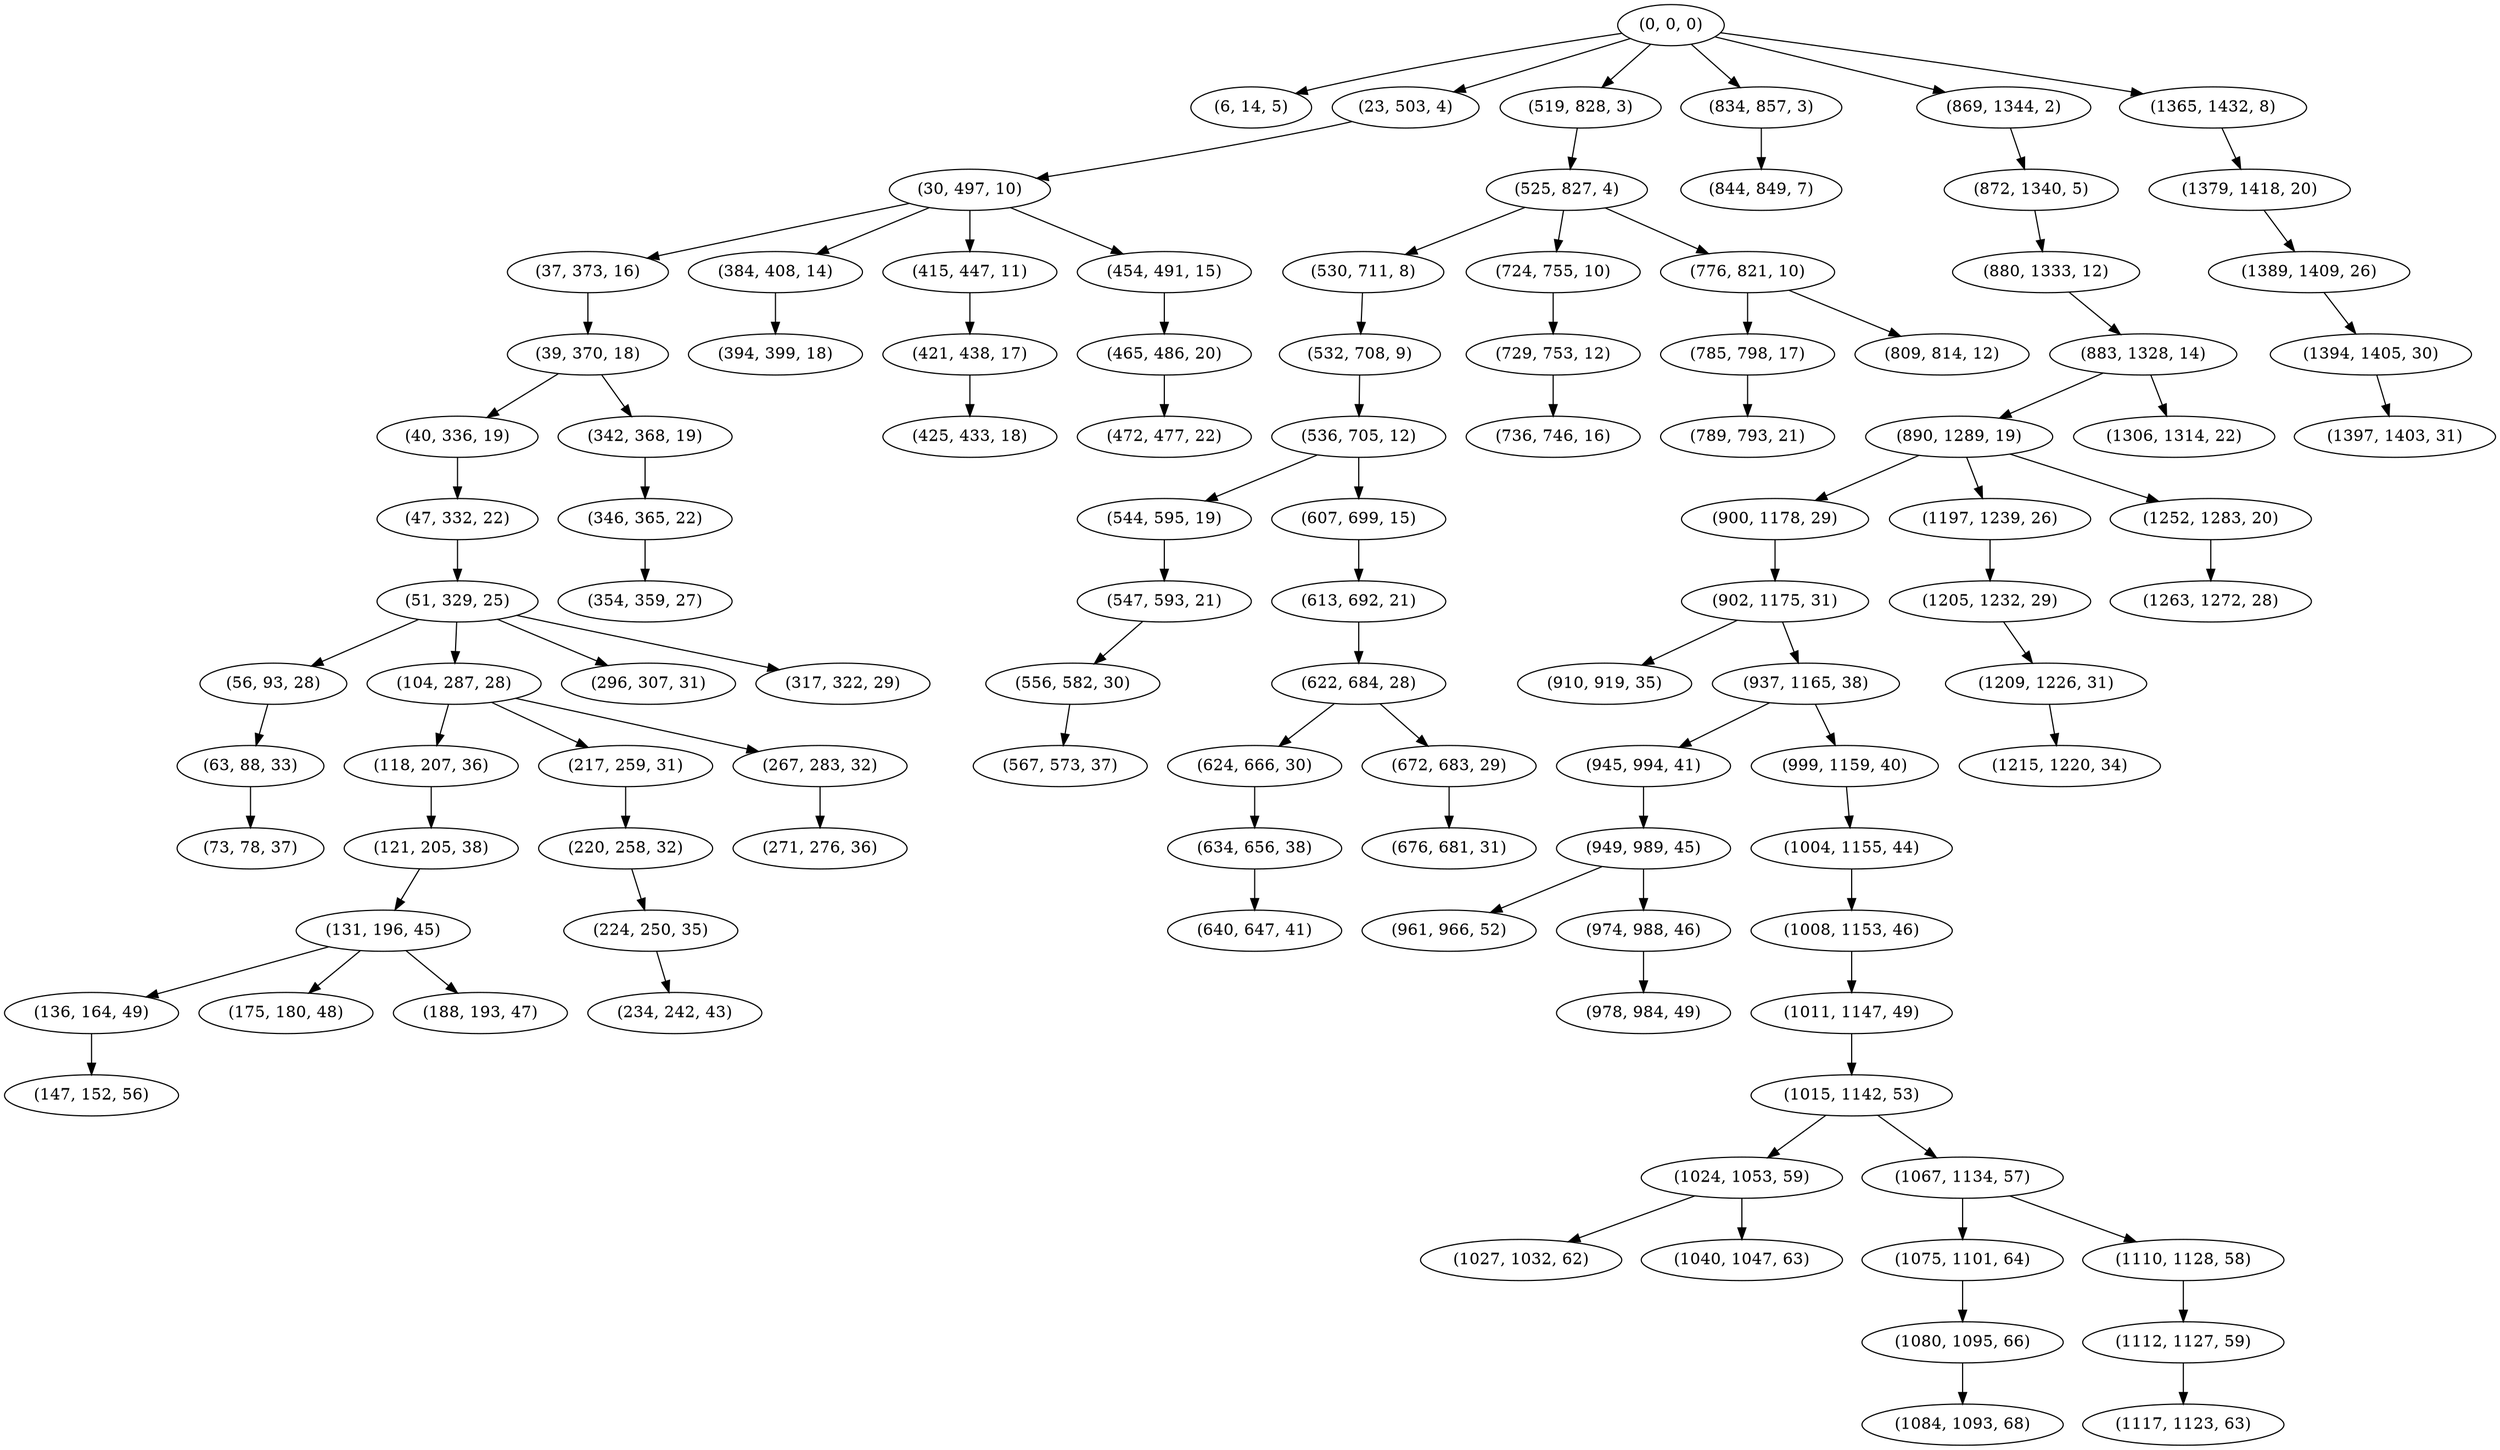 digraph tree {
    "(0, 0, 0)";
    "(6, 14, 5)";
    "(23, 503, 4)";
    "(30, 497, 10)";
    "(37, 373, 16)";
    "(39, 370, 18)";
    "(40, 336, 19)";
    "(47, 332, 22)";
    "(51, 329, 25)";
    "(56, 93, 28)";
    "(63, 88, 33)";
    "(73, 78, 37)";
    "(104, 287, 28)";
    "(118, 207, 36)";
    "(121, 205, 38)";
    "(131, 196, 45)";
    "(136, 164, 49)";
    "(147, 152, 56)";
    "(175, 180, 48)";
    "(188, 193, 47)";
    "(217, 259, 31)";
    "(220, 258, 32)";
    "(224, 250, 35)";
    "(234, 242, 43)";
    "(267, 283, 32)";
    "(271, 276, 36)";
    "(296, 307, 31)";
    "(317, 322, 29)";
    "(342, 368, 19)";
    "(346, 365, 22)";
    "(354, 359, 27)";
    "(384, 408, 14)";
    "(394, 399, 18)";
    "(415, 447, 11)";
    "(421, 438, 17)";
    "(425, 433, 18)";
    "(454, 491, 15)";
    "(465, 486, 20)";
    "(472, 477, 22)";
    "(519, 828, 3)";
    "(525, 827, 4)";
    "(530, 711, 8)";
    "(532, 708, 9)";
    "(536, 705, 12)";
    "(544, 595, 19)";
    "(547, 593, 21)";
    "(556, 582, 30)";
    "(567, 573, 37)";
    "(607, 699, 15)";
    "(613, 692, 21)";
    "(622, 684, 28)";
    "(624, 666, 30)";
    "(634, 656, 38)";
    "(640, 647, 41)";
    "(672, 683, 29)";
    "(676, 681, 31)";
    "(724, 755, 10)";
    "(729, 753, 12)";
    "(736, 746, 16)";
    "(776, 821, 10)";
    "(785, 798, 17)";
    "(789, 793, 21)";
    "(809, 814, 12)";
    "(834, 857, 3)";
    "(844, 849, 7)";
    "(869, 1344, 2)";
    "(872, 1340, 5)";
    "(880, 1333, 12)";
    "(883, 1328, 14)";
    "(890, 1289, 19)";
    "(900, 1178, 29)";
    "(902, 1175, 31)";
    "(910, 919, 35)";
    "(937, 1165, 38)";
    "(945, 994, 41)";
    "(949, 989, 45)";
    "(961, 966, 52)";
    "(974, 988, 46)";
    "(978, 984, 49)";
    "(999, 1159, 40)";
    "(1004, 1155, 44)";
    "(1008, 1153, 46)";
    "(1011, 1147, 49)";
    "(1015, 1142, 53)";
    "(1024, 1053, 59)";
    "(1027, 1032, 62)";
    "(1040, 1047, 63)";
    "(1067, 1134, 57)";
    "(1075, 1101, 64)";
    "(1080, 1095, 66)";
    "(1084, 1093, 68)";
    "(1110, 1128, 58)";
    "(1112, 1127, 59)";
    "(1117, 1123, 63)";
    "(1197, 1239, 26)";
    "(1205, 1232, 29)";
    "(1209, 1226, 31)";
    "(1215, 1220, 34)";
    "(1252, 1283, 20)";
    "(1263, 1272, 28)";
    "(1306, 1314, 22)";
    "(1365, 1432, 8)";
    "(1379, 1418, 20)";
    "(1389, 1409, 26)";
    "(1394, 1405, 30)";
    "(1397, 1403, 31)";
    "(0, 0, 0)" -> "(6, 14, 5)";
    "(0, 0, 0)" -> "(23, 503, 4)";
    "(0, 0, 0)" -> "(519, 828, 3)";
    "(0, 0, 0)" -> "(834, 857, 3)";
    "(0, 0, 0)" -> "(869, 1344, 2)";
    "(0, 0, 0)" -> "(1365, 1432, 8)";
    "(23, 503, 4)" -> "(30, 497, 10)";
    "(30, 497, 10)" -> "(37, 373, 16)";
    "(30, 497, 10)" -> "(384, 408, 14)";
    "(30, 497, 10)" -> "(415, 447, 11)";
    "(30, 497, 10)" -> "(454, 491, 15)";
    "(37, 373, 16)" -> "(39, 370, 18)";
    "(39, 370, 18)" -> "(40, 336, 19)";
    "(39, 370, 18)" -> "(342, 368, 19)";
    "(40, 336, 19)" -> "(47, 332, 22)";
    "(47, 332, 22)" -> "(51, 329, 25)";
    "(51, 329, 25)" -> "(56, 93, 28)";
    "(51, 329, 25)" -> "(104, 287, 28)";
    "(51, 329, 25)" -> "(296, 307, 31)";
    "(51, 329, 25)" -> "(317, 322, 29)";
    "(56, 93, 28)" -> "(63, 88, 33)";
    "(63, 88, 33)" -> "(73, 78, 37)";
    "(104, 287, 28)" -> "(118, 207, 36)";
    "(104, 287, 28)" -> "(217, 259, 31)";
    "(104, 287, 28)" -> "(267, 283, 32)";
    "(118, 207, 36)" -> "(121, 205, 38)";
    "(121, 205, 38)" -> "(131, 196, 45)";
    "(131, 196, 45)" -> "(136, 164, 49)";
    "(131, 196, 45)" -> "(175, 180, 48)";
    "(131, 196, 45)" -> "(188, 193, 47)";
    "(136, 164, 49)" -> "(147, 152, 56)";
    "(217, 259, 31)" -> "(220, 258, 32)";
    "(220, 258, 32)" -> "(224, 250, 35)";
    "(224, 250, 35)" -> "(234, 242, 43)";
    "(267, 283, 32)" -> "(271, 276, 36)";
    "(342, 368, 19)" -> "(346, 365, 22)";
    "(346, 365, 22)" -> "(354, 359, 27)";
    "(384, 408, 14)" -> "(394, 399, 18)";
    "(415, 447, 11)" -> "(421, 438, 17)";
    "(421, 438, 17)" -> "(425, 433, 18)";
    "(454, 491, 15)" -> "(465, 486, 20)";
    "(465, 486, 20)" -> "(472, 477, 22)";
    "(519, 828, 3)" -> "(525, 827, 4)";
    "(525, 827, 4)" -> "(530, 711, 8)";
    "(525, 827, 4)" -> "(724, 755, 10)";
    "(525, 827, 4)" -> "(776, 821, 10)";
    "(530, 711, 8)" -> "(532, 708, 9)";
    "(532, 708, 9)" -> "(536, 705, 12)";
    "(536, 705, 12)" -> "(544, 595, 19)";
    "(536, 705, 12)" -> "(607, 699, 15)";
    "(544, 595, 19)" -> "(547, 593, 21)";
    "(547, 593, 21)" -> "(556, 582, 30)";
    "(556, 582, 30)" -> "(567, 573, 37)";
    "(607, 699, 15)" -> "(613, 692, 21)";
    "(613, 692, 21)" -> "(622, 684, 28)";
    "(622, 684, 28)" -> "(624, 666, 30)";
    "(622, 684, 28)" -> "(672, 683, 29)";
    "(624, 666, 30)" -> "(634, 656, 38)";
    "(634, 656, 38)" -> "(640, 647, 41)";
    "(672, 683, 29)" -> "(676, 681, 31)";
    "(724, 755, 10)" -> "(729, 753, 12)";
    "(729, 753, 12)" -> "(736, 746, 16)";
    "(776, 821, 10)" -> "(785, 798, 17)";
    "(776, 821, 10)" -> "(809, 814, 12)";
    "(785, 798, 17)" -> "(789, 793, 21)";
    "(834, 857, 3)" -> "(844, 849, 7)";
    "(869, 1344, 2)" -> "(872, 1340, 5)";
    "(872, 1340, 5)" -> "(880, 1333, 12)";
    "(880, 1333, 12)" -> "(883, 1328, 14)";
    "(883, 1328, 14)" -> "(890, 1289, 19)";
    "(883, 1328, 14)" -> "(1306, 1314, 22)";
    "(890, 1289, 19)" -> "(900, 1178, 29)";
    "(890, 1289, 19)" -> "(1197, 1239, 26)";
    "(890, 1289, 19)" -> "(1252, 1283, 20)";
    "(900, 1178, 29)" -> "(902, 1175, 31)";
    "(902, 1175, 31)" -> "(910, 919, 35)";
    "(902, 1175, 31)" -> "(937, 1165, 38)";
    "(937, 1165, 38)" -> "(945, 994, 41)";
    "(937, 1165, 38)" -> "(999, 1159, 40)";
    "(945, 994, 41)" -> "(949, 989, 45)";
    "(949, 989, 45)" -> "(961, 966, 52)";
    "(949, 989, 45)" -> "(974, 988, 46)";
    "(974, 988, 46)" -> "(978, 984, 49)";
    "(999, 1159, 40)" -> "(1004, 1155, 44)";
    "(1004, 1155, 44)" -> "(1008, 1153, 46)";
    "(1008, 1153, 46)" -> "(1011, 1147, 49)";
    "(1011, 1147, 49)" -> "(1015, 1142, 53)";
    "(1015, 1142, 53)" -> "(1024, 1053, 59)";
    "(1015, 1142, 53)" -> "(1067, 1134, 57)";
    "(1024, 1053, 59)" -> "(1027, 1032, 62)";
    "(1024, 1053, 59)" -> "(1040, 1047, 63)";
    "(1067, 1134, 57)" -> "(1075, 1101, 64)";
    "(1067, 1134, 57)" -> "(1110, 1128, 58)";
    "(1075, 1101, 64)" -> "(1080, 1095, 66)";
    "(1080, 1095, 66)" -> "(1084, 1093, 68)";
    "(1110, 1128, 58)" -> "(1112, 1127, 59)";
    "(1112, 1127, 59)" -> "(1117, 1123, 63)";
    "(1197, 1239, 26)" -> "(1205, 1232, 29)";
    "(1205, 1232, 29)" -> "(1209, 1226, 31)";
    "(1209, 1226, 31)" -> "(1215, 1220, 34)";
    "(1252, 1283, 20)" -> "(1263, 1272, 28)";
    "(1365, 1432, 8)" -> "(1379, 1418, 20)";
    "(1379, 1418, 20)" -> "(1389, 1409, 26)";
    "(1389, 1409, 26)" -> "(1394, 1405, 30)";
    "(1394, 1405, 30)" -> "(1397, 1403, 31)";
}
